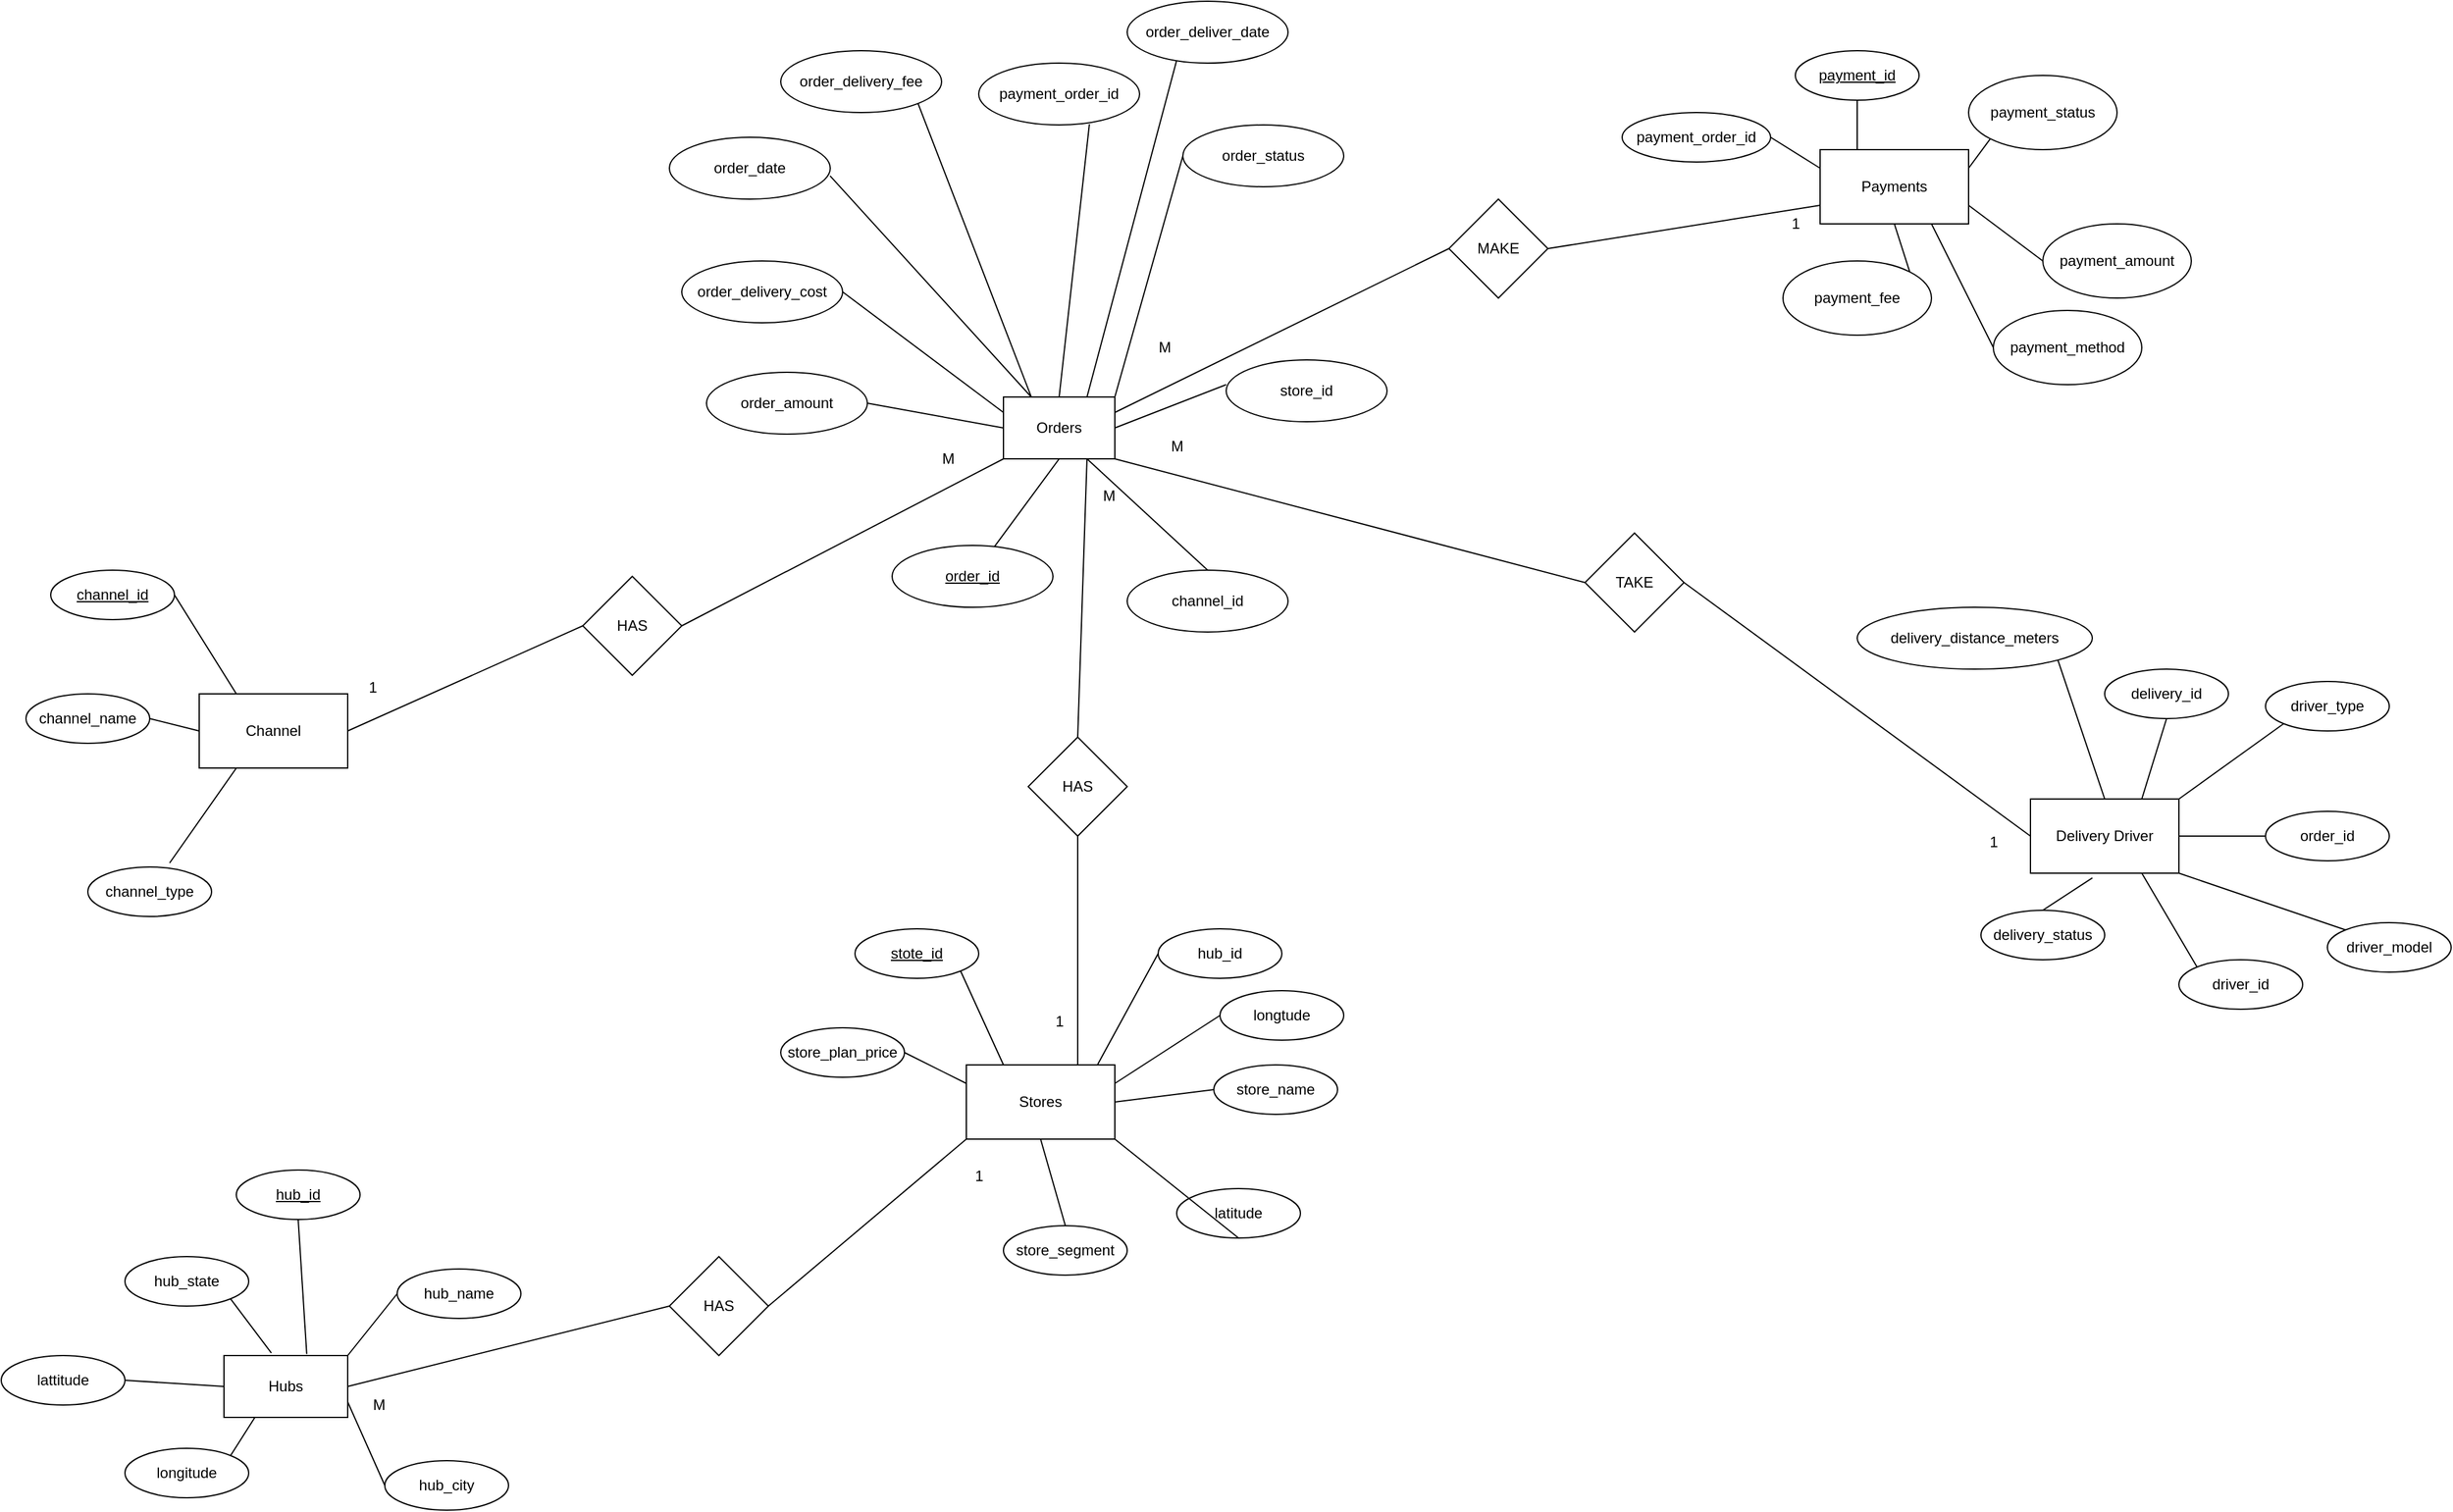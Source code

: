 <mxfile version="18.1.2" type="device"><diagram id="cWO2xO3hXuyrzmrypDFH" name="Page-1"><mxGraphModel dx="3950" dy="2698" grid="1" gridSize="10" guides="1" tooltips="1" connect="1" arrows="1" fold="1" page="1" pageScale="1" pageWidth="850" pageHeight="1100" math="0" shadow="0"><root><mxCell id="0"/><mxCell id="1" parent="0"/><mxCell id="GOFoIBObTzJ2hZfE4FUw-2" value="Orders" style="rounded=0;whiteSpace=wrap;html=1;" vertex="1" parent="1"><mxGeometry x="130" y="110" width="90" height="50" as="geometry"/></mxCell><mxCell id="GOFoIBObTzJ2hZfE4FUw-3" value="Delivery Driver" style="rounded=0;whiteSpace=wrap;html=1;" vertex="1" parent="1"><mxGeometry x="960" y="435" width="120" height="60" as="geometry"/></mxCell><mxCell id="GOFoIBObTzJ2hZfE4FUw-4" value="Channel" style="rounded=0;whiteSpace=wrap;html=1;" vertex="1" parent="1"><mxGeometry x="-520" y="350" width="120" height="60" as="geometry"/></mxCell><mxCell id="GOFoIBObTzJ2hZfE4FUw-5" value="Payments" style="rounded=0;whiteSpace=wrap;html=1;" vertex="1" parent="1"><mxGeometry x="790" y="-90" width="120" height="60" as="geometry"/></mxCell><mxCell id="GOFoIBObTzJ2hZfE4FUw-6" value="Hubs" style="rounded=0;whiteSpace=wrap;html=1;" vertex="1" parent="1"><mxGeometry x="-500" y="885" width="100" height="50" as="geometry"/></mxCell><mxCell id="GOFoIBObTzJ2hZfE4FUw-7" value="Stores" style="rounded=0;whiteSpace=wrap;html=1;" vertex="1" parent="1"><mxGeometry x="100" y="650" width="120" height="60" as="geometry"/></mxCell><mxCell id="GOFoIBObTzJ2hZfE4FUw-8" value="payment_order_id" style="ellipse;whiteSpace=wrap;html=1;align=center;" vertex="1" parent="1"><mxGeometry x="110" y="-160" width="130" height="50" as="geometry"/></mxCell><mxCell id="GOFoIBObTzJ2hZfE4FUw-9" value="" style="endArrow=none;html=1;rounded=0;exitX=0.688;exitY=0.988;exitDx=0;exitDy=0;exitPerimeter=0;entryX=0.5;entryY=0;entryDx=0;entryDy=0;" edge="1" parent="1" source="GOFoIBObTzJ2hZfE4FUw-8" target="GOFoIBObTzJ2hZfE4FUw-2"><mxGeometry width="50" height="50" relative="1" as="geometry"><mxPoint x="340" y="90" as="sourcePoint"/><mxPoint x="390" y="40" as="targetPoint"/></mxGeometry></mxCell><mxCell id="GOFoIBObTzJ2hZfE4FUw-10" value="store_id" style="ellipse;whiteSpace=wrap;html=1;align=center;" vertex="1" parent="1"><mxGeometry x="310" y="80" width="130" height="50" as="geometry"/></mxCell><mxCell id="GOFoIBObTzJ2hZfE4FUw-11" value="channel_id" style="ellipse;whiteSpace=wrap;html=1;align=center;" vertex="1" parent="1"><mxGeometry x="230" y="250" width="130" height="50" as="geometry"/></mxCell><mxCell id="GOFoIBObTzJ2hZfE4FUw-12" value="&lt;u&gt;order_id&lt;/u&gt;" style="ellipse;whiteSpace=wrap;html=1;align=center;" vertex="1" parent="1"><mxGeometry x="40" y="230" width="130" height="50" as="geometry"/></mxCell><mxCell id="GOFoIBObTzJ2hZfE4FUw-13" value="order_status" style="ellipse;whiteSpace=wrap;html=1;align=center;" vertex="1" parent="1"><mxGeometry x="275" y="-110" width="130" height="50" as="geometry"/></mxCell><mxCell id="GOFoIBObTzJ2hZfE4FUw-14" value="order_amount" style="ellipse;whiteSpace=wrap;html=1;align=center;" vertex="1" parent="1"><mxGeometry x="-110" y="90" width="130" height="50" as="geometry"/></mxCell><mxCell id="GOFoIBObTzJ2hZfE4FUw-15" value="order_delivery_fee" style="ellipse;whiteSpace=wrap;html=1;align=center;" vertex="1" parent="1"><mxGeometry x="-50" y="-170" width="130" height="50" as="geometry"/></mxCell><mxCell id="GOFoIBObTzJ2hZfE4FUw-16" value="order_delivery_cost" style="ellipse;whiteSpace=wrap;html=1;align=center;" vertex="1" parent="1"><mxGeometry x="-130" width="130" height="50" as="geometry"/></mxCell><mxCell id="GOFoIBObTzJ2hZfE4FUw-17" value="order_deliver_date" style="ellipse;whiteSpace=wrap;html=1;align=center;" vertex="1" parent="1"><mxGeometry x="230" y="-210" width="130" height="50" as="geometry"/></mxCell><mxCell id="GOFoIBObTzJ2hZfE4FUw-18" value="order_date" style="ellipse;whiteSpace=wrap;html=1;align=center;" vertex="1" parent="1"><mxGeometry x="-140" y="-100" width="130" height="50" as="geometry"/></mxCell><mxCell id="GOFoIBObTzJ2hZfE4FUw-19" value="&lt;u&gt;hub_id&lt;/u&gt;" style="ellipse;whiteSpace=wrap;html=1;align=center;" vertex="1" parent="1"><mxGeometry x="-490" y="735" width="100" height="40" as="geometry"/></mxCell><mxCell id="GOFoIBObTzJ2hZfE4FUw-20" value="hub_name" style="ellipse;whiteSpace=wrap;html=1;align=center;" vertex="1" parent="1"><mxGeometry x="-360" y="815" width="100" height="40" as="geometry"/></mxCell><mxCell id="GOFoIBObTzJ2hZfE4FUw-21" value="delivery_id" style="ellipse;whiteSpace=wrap;html=1;align=center;" vertex="1" parent="1"><mxGeometry x="1020" y="330" width="100" height="40" as="geometry"/></mxCell><mxCell id="GOFoIBObTzJ2hZfE4FUw-22" value="hub_state" style="ellipse;whiteSpace=wrap;html=1;align=center;" vertex="1" parent="1"><mxGeometry x="-580" y="805" width="100" height="40" as="geometry"/></mxCell><mxCell id="GOFoIBObTzJ2hZfE4FUw-24" value="lattitude" style="ellipse;whiteSpace=wrap;html=1;align=center;" vertex="1" parent="1"><mxGeometry x="-680" y="885" width="100" height="40" as="geometry"/></mxCell><mxCell id="GOFoIBObTzJ2hZfE4FUw-25" value="longitude" style="ellipse;whiteSpace=wrap;html=1;align=center;" vertex="1" parent="1"><mxGeometry x="-580" y="960" width="100" height="40" as="geometry"/></mxCell><mxCell id="GOFoIBObTzJ2hZfE4FUw-26" value="hub_city" style="ellipse;whiteSpace=wrap;html=1;align=center;" vertex="1" parent="1"><mxGeometry x="-370" y="970" width="100" height="40" as="geometry"/></mxCell><mxCell id="GOFoIBObTzJ2hZfE4FUw-27" value="order_id" style="ellipse;whiteSpace=wrap;html=1;align=center;" vertex="1" parent="1"><mxGeometry x="1150" y="445" width="100" height="40" as="geometry"/></mxCell><mxCell id="GOFoIBObTzJ2hZfE4FUw-28" value="driver_id" style="ellipse;whiteSpace=wrap;html=1;align=center;" vertex="1" parent="1"><mxGeometry x="1080" y="565" width="100" height="40" as="geometry"/></mxCell><mxCell id="GOFoIBObTzJ2hZfE4FUw-29" value="delivery_distance_meters" style="ellipse;whiteSpace=wrap;html=1;align=center;" vertex="1" parent="1"><mxGeometry x="820" y="280" width="190" height="50" as="geometry"/></mxCell><mxCell id="GOFoIBObTzJ2hZfE4FUw-30" value="delivery_status" style="ellipse;whiteSpace=wrap;html=1;align=center;" vertex="1" parent="1"><mxGeometry x="920" y="525" width="100" height="40" as="geometry"/></mxCell><mxCell id="GOFoIBObTzJ2hZfE4FUw-31" value="driver_model" style="ellipse;whiteSpace=wrap;html=1;align=center;" vertex="1" parent="1"><mxGeometry x="1200" y="535" width="100" height="40" as="geometry"/></mxCell><mxCell id="GOFoIBObTzJ2hZfE4FUw-32" value="driver_type" style="ellipse;whiteSpace=wrap;html=1;align=center;" vertex="1" parent="1"><mxGeometry x="1150" y="340" width="100" height="40" as="geometry"/></mxCell><mxCell id="GOFoIBObTzJ2hZfE4FUw-33" value="&lt;u&gt;payment_id&lt;/u&gt;" style="ellipse;whiteSpace=wrap;html=1;align=center;" vertex="1" parent="1"><mxGeometry x="770" y="-170" width="100" height="40" as="geometry"/></mxCell><mxCell id="GOFoIBObTzJ2hZfE4FUw-34" value="payment_order_id" style="ellipse;whiteSpace=wrap;html=1;align=center;" vertex="1" parent="1"><mxGeometry x="630" y="-120" width="120" height="40" as="geometry"/></mxCell><mxCell id="GOFoIBObTzJ2hZfE4FUw-35" value="payment_amount" style="ellipse;whiteSpace=wrap;html=1;align=center;" vertex="1" parent="1"><mxGeometry x="970" y="-30" width="120" height="60" as="geometry"/></mxCell><mxCell id="GOFoIBObTzJ2hZfE4FUw-36" value="payment_fee" style="ellipse;whiteSpace=wrap;html=1;align=center;" vertex="1" parent="1"><mxGeometry x="760" width="120" height="60" as="geometry"/></mxCell><mxCell id="GOFoIBObTzJ2hZfE4FUw-37" value="payment_method" style="ellipse;whiteSpace=wrap;html=1;align=center;" vertex="1" parent="1"><mxGeometry x="930" y="40" width="120" height="60" as="geometry"/></mxCell><mxCell id="GOFoIBObTzJ2hZfE4FUw-38" value="payment_status" style="ellipse;whiteSpace=wrap;html=1;align=center;" vertex="1" parent="1"><mxGeometry x="910" y="-150" width="120" height="60" as="geometry"/></mxCell><mxCell id="GOFoIBObTzJ2hZfE4FUw-39" value="&lt;u&gt;stote_id&lt;/u&gt;" style="ellipse;whiteSpace=wrap;html=1;align=center;" vertex="1" parent="1"><mxGeometry x="10" y="540" width="100" height="40" as="geometry"/></mxCell><mxCell id="GOFoIBObTzJ2hZfE4FUw-40" value="hub_id" style="ellipse;whiteSpace=wrap;html=1;align=center;" vertex="1" parent="1"><mxGeometry x="255" y="540" width="100" height="40" as="geometry"/></mxCell><mxCell id="GOFoIBObTzJ2hZfE4FUw-41" value="store_name" style="ellipse;whiteSpace=wrap;html=1;align=center;" vertex="1" parent="1"><mxGeometry x="300" y="650" width="100" height="40" as="geometry"/></mxCell><mxCell id="GOFoIBObTzJ2hZfE4FUw-42" value="store_segment" style="ellipse;whiteSpace=wrap;html=1;align=center;" vertex="1" parent="1"><mxGeometry x="130" y="780" width="100" height="40" as="geometry"/></mxCell><mxCell id="GOFoIBObTzJ2hZfE4FUw-43" value="store_plan_price" style="ellipse;whiteSpace=wrap;html=1;align=center;" vertex="1" parent="1"><mxGeometry x="-50" y="620" width="100" height="40" as="geometry"/></mxCell><mxCell id="GOFoIBObTzJ2hZfE4FUw-44" value="latitude" style="ellipse;whiteSpace=wrap;html=1;align=center;" vertex="1" parent="1"><mxGeometry x="270" y="750" width="100" height="40" as="geometry"/></mxCell><mxCell id="GOFoIBObTzJ2hZfE4FUw-45" value="longtude" style="ellipse;whiteSpace=wrap;html=1;align=center;" vertex="1" parent="1"><mxGeometry x="305" y="590" width="100" height="40" as="geometry"/></mxCell><mxCell id="GOFoIBObTzJ2hZfE4FUw-46" value="&lt;u&gt;channel_id&lt;/u&gt;" style="ellipse;whiteSpace=wrap;html=1;align=center;" vertex="1" parent="1"><mxGeometry x="-640" y="250" width="100" height="40" as="geometry"/></mxCell><mxCell id="GOFoIBObTzJ2hZfE4FUw-47" value="channel_name" style="ellipse;whiteSpace=wrap;html=1;align=center;" vertex="1" parent="1"><mxGeometry x="-660" y="350" width="100" height="40" as="geometry"/></mxCell><mxCell id="GOFoIBObTzJ2hZfE4FUw-48" value="channel_type" style="ellipse;whiteSpace=wrap;html=1;align=center;" vertex="1" parent="1"><mxGeometry x="-610" y="490" width="100" height="40" as="geometry"/></mxCell><mxCell id="GOFoIBObTzJ2hZfE4FUw-49" value="" style="endArrow=none;html=1;rounded=0;exitX=0.5;exitY=0;exitDx=0;exitDy=0;entryX=0.417;entryY=1.063;entryDx=0;entryDy=0;entryPerimeter=0;" edge="1" parent="1" source="GOFoIBObTzJ2hZfE4FUw-30" target="GOFoIBObTzJ2hZfE4FUw-3"><mxGeometry width="50" height="50" relative="1" as="geometry"><mxPoint x="630" y="-175" as="sourcePoint"/><mxPoint x="680" y="-225" as="targetPoint"/></mxGeometry></mxCell><mxCell id="GOFoIBObTzJ2hZfE4FUw-50" value="" style="endArrow=none;html=1;rounded=0;exitX=0;exitY=0;exitDx=0;exitDy=0;entryX=0.75;entryY=1;entryDx=0;entryDy=0;" edge="1" parent="1" source="GOFoIBObTzJ2hZfE4FUw-28" target="GOFoIBObTzJ2hZfE4FUw-3"><mxGeometry width="50" height="50" relative="1" as="geometry"><mxPoint x="640" y="-165" as="sourcePoint"/><mxPoint x="690" y="-215" as="targetPoint"/></mxGeometry></mxCell><mxCell id="GOFoIBObTzJ2hZfE4FUw-51" value="" style="endArrow=none;html=1;rounded=0;exitX=0;exitY=1;exitDx=0;exitDy=0;entryX=1;entryY=0;entryDx=0;entryDy=0;" edge="1" parent="1" source="GOFoIBObTzJ2hZfE4FUw-32" target="GOFoIBObTzJ2hZfE4FUw-3"><mxGeometry width="50" height="50" relative="1" as="geometry"><mxPoint x="80" y="-225" as="sourcePoint"/><mxPoint x="130" y="-275" as="targetPoint"/></mxGeometry></mxCell><mxCell id="GOFoIBObTzJ2hZfE4FUw-52" value="" style="endArrow=none;html=1;rounded=0;exitX=0;exitY=0;exitDx=0;exitDy=0;entryX=1;entryY=1;entryDx=0;entryDy=0;" edge="1" parent="1" source="GOFoIBObTzJ2hZfE4FUw-31" target="GOFoIBObTzJ2hZfE4FUw-3"><mxGeometry width="50" height="50" relative="1" as="geometry"><mxPoint x="90" y="-215" as="sourcePoint"/><mxPoint x="140" y="-265" as="targetPoint"/></mxGeometry></mxCell><mxCell id="GOFoIBObTzJ2hZfE4FUw-53" value="" style="endArrow=none;html=1;rounded=0;exitX=0;exitY=0.5;exitDx=0;exitDy=0;entryX=1;entryY=0.5;entryDx=0;entryDy=0;" edge="1" parent="1" source="GOFoIBObTzJ2hZfE4FUw-27" target="GOFoIBObTzJ2hZfE4FUw-3"><mxGeometry width="50" height="50" relative="1" as="geometry"><mxPoint x="770" y="-55" as="sourcePoint"/><mxPoint x="820" y="-105" as="targetPoint"/></mxGeometry></mxCell><mxCell id="GOFoIBObTzJ2hZfE4FUw-54" value="" style="endArrow=none;html=1;rounded=0;exitX=1;exitY=1;exitDx=0;exitDy=0;entryX=0.5;entryY=0;entryDx=0;entryDy=0;" edge="1" parent="1" source="GOFoIBObTzJ2hZfE4FUw-29" target="GOFoIBObTzJ2hZfE4FUw-3"><mxGeometry width="50" height="50" relative="1" as="geometry"><mxPoint x="1002.175" y="417.678" as="sourcePoint"/><mxPoint x="160" y="-245" as="targetPoint"/></mxGeometry></mxCell><mxCell id="GOFoIBObTzJ2hZfE4FUw-55" value="" style="endArrow=none;html=1;rounded=0;exitX=0.5;exitY=1;exitDx=0;exitDy=0;entryX=0.75;entryY=0;entryDx=0;entryDy=0;" edge="1" parent="1" source="GOFoIBObTzJ2hZfE4FUw-21" target="GOFoIBObTzJ2hZfE4FUw-3"><mxGeometry width="50" height="50" relative="1" as="geometry"><mxPoint x="120" y="-185" as="sourcePoint"/><mxPoint x="170" y="-235" as="targetPoint"/></mxGeometry></mxCell><mxCell id="GOFoIBObTzJ2hZfE4FUw-56" value="" style="endArrow=none;html=1;rounded=0;exitX=1;exitY=0;exitDx=0;exitDy=0;entryX=0.25;entryY=1;entryDx=0;entryDy=0;" edge="1" parent="1" source="GOFoIBObTzJ2hZfE4FUw-25" target="GOFoIBObTzJ2hZfE4FUw-6"><mxGeometry width="50" height="50" relative="1" as="geometry"><mxPoint x="-1100" y="535" as="sourcePoint"/><mxPoint x="-1050" y="485" as="targetPoint"/></mxGeometry></mxCell><mxCell id="GOFoIBObTzJ2hZfE4FUw-57" value="" style="endArrow=none;html=1;rounded=0;exitX=0;exitY=0.5;exitDx=0;exitDy=0;entryX=1;entryY=0.75;entryDx=0;entryDy=0;" edge="1" parent="1" source="GOFoIBObTzJ2hZfE4FUw-26" target="GOFoIBObTzJ2hZfE4FUw-6"><mxGeometry width="50" height="50" relative="1" as="geometry"><mxPoint x="-1090" y="545" as="sourcePoint"/><mxPoint x="-1040" y="495" as="targetPoint"/></mxGeometry></mxCell><mxCell id="GOFoIBObTzJ2hZfE4FUw-58" value="" style="endArrow=none;html=1;rounded=0;exitX=0;exitY=0.5;exitDx=0;exitDy=0;entryX=1;entryY=0;entryDx=0;entryDy=0;" edge="1" parent="1" source="GOFoIBObTzJ2hZfE4FUw-20" target="GOFoIBObTzJ2hZfE4FUw-6"><mxGeometry width="50" height="50" relative="1" as="geometry"><mxPoint x="-1080" y="555" as="sourcePoint"/><mxPoint x="-1030" y="505" as="targetPoint"/></mxGeometry></mxCell><mxCell id="GOFoIBObTzJ2hZfE4FUw-59" value="" style="endArrow=none;html=1;rounded=0;entryX=0;entryY=0.5;entryDx=0;entryDy=0;exitX=1;exitY=0.5;exitDx=0;exitDy=0;" edge="1" parent="1" source="GOFoIBObTzJ2hZfE4FUw-24" target="GOFoIBObTzJ2hZfE4FUw-6"><mxGeometry width="50" height="50" relative="1" as="geometry"><mxPoint x="-780" y="725" as="sourcePoint"/><mxPoint x="-730" y="675" as="targetPoint"/></mxGeometry></mxCell><mxCell id="GOFoIBObTzJ2hZfE4FUw-60" value="" style="endArrow=none;html=1;rounded=0;entryX=0.5;entryY=1;entryDx=0;entryDy=0;exitX=0.669;exitY=-0.025;exitDx=0;exitDy=0;exitPerimeter=0;" edge="1" parent="1" source="GOFoIBObTzJ2hZfE4FUw-6" target="GOFoIBObTzJ2hZfE4FUw-19"><mxGeometry width="50" height="50" relative="1" as="geometry"><mxPoint x="-655" y="665" as="sourcePoint"/><mxPoint x="-605" y="615" as="targetPoint"/></mxGeometry></mxCell><mxCell id="GOFoIBObTzJ2hZfE4FUw-61" value="" style="endArrow=none;html=1;rounded=0;exitX=1;exitY=1;exitDx=0;exitDy=0;entryX=0.383;entryY=-0.042;entryDx=0;entryDy=0;entryPerimeter=0;" edge="1" parent="1" source="GOFoIBObTzJ2hZfE4FUw-22" target="GOFoIBObTzJ2hZfE4FUw-6"><mxGeometry width="50" height="50" relative="1" as="geometry"><mxPoint x="-1050" y="585" as="sourcePoint"/><mxPoint x="-1000" y="535" as="targetPoint"/></mxGeometry></mxCell><mxCell id="GOFoIBObTzJ2hZfE4FUw-62" value="" style="endArrow=none;html=1;rounded=0;exitX=0.306;exitY=0.97;exitDx=0;exitDy=0;exitPerimeter=0;entryX=0.75;entryY=0;entryDx=0;entryDy=0;" edge="1" parent="1" source="GOFoIBObTzJ2hZfE4FUw-17" target="GOFoIBObTzJ2hZfE4FUw-2"><mxGeometry width="50" height="50" relative="1" as="geometry"><mxPoint x="250" y="-250" as="sourcePoint"/><mxPoint x="300" y="-300" as="targetPoint"/></mxGeometry></mxCell><mxCell id="GOFoIBObTzJ2hZfE4FUw-63" value="" style="endArrow=none;html=1;rounded=0;exitX=0;exitY=0.5;exitDx=0;exitDy=0;entryX=1;entryY=0;entryDx=0;entryDy=0;" edge="1" parent="1" source="GOFoIBObTzJ2hZfE4FUw-13" target="GOFoIBObTzJ2hZfE4FUw-2"><mxGeometry width="50" height="50" relative="1" as="geometry"><mxPoint x="260" y="-240" as="sourcePoint"/><mxPoint x="310" y="-290" as="targetPoint"/></mxGeometry></mxCell><mxCell id="GOFoIBObTzJ2hZfE4FUw-64" value="" style="endArrow=none;html=1;rounded=0;exitX=0;exitY=0.4;exitDx=0;exitDy=0;exitPerimeter=0;entryX=1;entryY=0.5;entryDx=0;entryDy=0;" edge="1" parent="1" source="GOFoIBObTzJ2hZfE4FUw-10" target="GOFoIBObTzJ2hZfE4FUw-2"><mxGeometry width="50" height="50" relative="1" as="geometry"><mxPoint x="270" y="-230" as="sourcePoint"/><mxPoint x="320" y="-280" as="targetPoint"/></mxGeometry></mxCell><mxCell id="GOFoIBObTzJ2hZfE4FUw-65" value="" style="endArrow=none;html=1;rounded=0;exitX=0.5;exitY=0;exitDx=0;exitDy=0;entryX=0.75;entryY=1;entryDx=0;entryDy=0;" edge="1" parent="1" source="GOFoIBObTzJ2hZfE4FUw-11" target="GOFoIBObTzJ2hZfE4FUw-2"><mxGeometry width="50" height="50" relative="1" as="geometry"><mxPoint x="280" y="-220" as="sourcePoint"/><mxPoint x="330" y="-270" as="targetPoint"/></mxGeometry></mxCell><mxCell id="GOFoIBObTzJ2hZfE4FUw-66" value="" style="endArrow=none;html=1;rounded=0;entryX=0.5;entryY=1;entryDx=0;entryDy=0;" edge="1" parent="1" source="GOFoIBObTzJ2hZfE4FUw-12" target="GOFoIBObTzJ2hZfE4FUw-2"><mxGeometry width="50" height="50" relative="1" as="geometry"><mxPoint x="290" y="-210" as="sourcePoint"/><mxPoint x="340" y="-260" as="targetPoint"/></mxGeometry></mxCell><mxCell id="GOFoIBObTzJ2hZfE4FUw-67" value="" style="endArrow=none;html=1;rounded=0;exitX=1;exitY=1;exitDx=0;exitDy=0;entryX=0.25;entryY=0;entryDx=0;entryDy=0;" edge="1" parent="1" source="GOFoIBObTzJ2hZfE4FUw-15" target="GOFoIBObTzJ2hZfE4FUw-2"><mxGeometry width="50" height="50" relative="1" as="geometry"><mxPoint x="300" y="-200" as="sourcePoint"/><mxPoint x="350" y="-250" as="targetPoint"/></mxGeometry></mxCell><mxCell id="GOFoIBObTzJ2hZfE4FUw-68" value="" style="endArrow=none;html=1;rounded=0;exitX=1;exitY=0.5;exitDx=0;exitDy=0;entryX=0;entryY=0.5;entryDx=0;entryDy=0;" edge="1" parent="1" source="GOFoIBObTzJ2hZfE4FUw-14" target="GOFoIBObTzJ2hZfE4FUw-2"><mxGeometry width="50" height="50" relative="1" as="geometry"><mxPoint x="310" y="-190" as="sourcePoint"/><mxPoint x="360" y="-240" as="targetPoint"/></mxGeometry></mxCell><mxCell id="GOFoIBObTzJ2hZfE4FUw-69" value="" style="endArrow=none;html=1;rounded=0;exitX=1;exitY=0.5;exitDx=0;exitDy=0;entryX=0;entryY=0.25;entryDx=0;entryDy=0;" edge="1" parent="1" source="GOFoIBObTzJ2hZfE4FUw-16" target="GOFoIBObTzJ2hZfE4FUw-2"><mxGeometry width="50" height="50" relative="1" as="geometry"><mxPoint x="320" y="-180" as="sourcePoint"/><mxPoint x="370" y="-230" as="targetPoint"/></mxGeometry></mxCell><mxCell id="GOFoIBObTzJ2hZfE4FUw-70" value="" style="endArrow=none;html=1;rounded=0;exitX=0.999;exitY=0.624;exitDx=0;exitDy=0;exitPerimeter=0;entryX=0.25;entryY=0;entryDx=0;entryDy=0;" edge="1" parent="1" source="GOFoIBObTzJ2hZfE4FUw-18" target="GOFoIBObTzJ2hZfE4FUw-2"><mxGeometry width="50" height="50" relative="1" as="geometry"><mxPoint x="330" y="-170" as="sourcePoint"/><mxPoint x="380" y="-220" as="targetPoint"/></mxGeometry></mxCell><mxCell id="GOFoIBObTzJ2hZfE4FUw-71" value="" style="endArrow=none;html=1;rounded=0;exitX=0;exitY=0.5;exitDx=0;exitDy=0;entryX=0.885;entryY=-0.008;entryDx=0;entryDy=0;entryPerimeter=0;" edge="1" parent="1" source="GOFoIBObTzJ2hZfE4FUw-40" target="GOFoIBObTzJ2hZfE4FUw-7"><mxGeometry width="50" height="50" relative="1" as="geometry"><mxPoint x="-450" y="80" as="sourcePoint"/><mxPoint x="-400" y="30" as="targetPoint"/></mxGeometry></mxCell><mxCell id="GOFoIBObTzJ2hZfE4FUw-72" value="" style="endArrow=none;html=1;rounded=0;exitX=1;exitY=0.5;exitDx=0;exitDy=0;entryX=0;entryY=0.25;entryDx=0;entryDy=0;" edge="1" parent="1" source="GOFoIBObTzJ2hZfE4FUw-43" target="GOFoIBObTzJ2hZfE4FUw-7"><mxGeometry width="50" height="50" relative="1" as="geometry"><mxPoint x="-440" y="90" as="sourcePoint"/><mxPoint x="-390" y="40" as="targetPoint"/></mxGeometry></mxCell><mxCell id="GOFoIBObTzJ2hZfE4FUw-73" value="" style="endArrow=none;html=1;rounded=0;exitX=1;exitY=1;exitDx=0;exitDy=0;entryX=0.25;entryY=0;entryDx=0;entryDy=0;" edge="1" parent="1" source="GOFoIBObTzJ2hZfE4FUw-39" target="GOFoIBObTzJ2hZfE4FUw-7"><mxGeometry width="50" height="50" relative="1" as="geometry"><mxPoint x="-430" y="100" as="sourcePoint"/><mxPoint x="-380" y="50" as="targetPoint"/></mxGeometry></mxCell><mxCell id="GOFoIBObTzJ2hZfE4FUw-74" value="" style="endArrow=none;html=1;rounded=0;exitX=0.5;exitY=1;exitDx=0;exitDy=0;entryX=1;entryY=1;entryDx=0;entryDy=0;" edge="1" parent="1" source="GOFoIBObTzJ2hZfE4FUw-44" target="GOFoIBObTzJ2hZfE4FUw-7"><mxGeometry width="50" height="50" relative="1" as="geometry"><mxPoint x="-420" y="110" as="sourcePoint"/><mxPoint x="-370" y="60" as="targetPoint"/></mxGeometry></mxCell><mxCell id="GOFoIBObTzJ2hZfE4FUw-75" value="" style="endArrow=none;html=1;rounded=0;exitX=0.661;exitY=-0.081;exitDx=0;exitDy=0;exitPerimeter=0;entryX=0.25;entryY=1;entryDx=0;entryDy=0;" edge="1" parent="1" source="GOFoIBObTzJ2hZfE4FUw-48" target="GOFoIBObTzJ2hZfE4FUw-4"><mxGeometry width="50" height="50" relative="1" as="geometry"><mxPoint x="-610" y="100" as="sourcePoint"/><mxPoint x="-560" y="50" as="targetPoint"/></mxGeometry></mxCell><mxCell id="GOFoIBObTzJ2hZfE4FUw-76" value="" style="endArrow=none;html=1;rounded=0;exitX=1;exitY=0.5;exitDx=0;exitDy=0;entryX=0;entryY=0.5;entryDx=0;entryDy=0;" edge="1" parent="1" source="GOFoIBObTzJ2hZfE4FUw-47" target="GOFoIBObTzJ2hZfE4FUw-4"><mxGeometry width="50" height="50" relative="1" as="geometry"><mxPoint x="-600" y="110" as="sourcePoint"/><mxPoint x="-550" y="60" as="targetPoint"/></mxGeometry></mxCell><mxCell id="GOFoIBObTzJ2hZfE4FUw-77" value="" style="endArrow=none;html=1;rounded=0;exitX=1;exitY=0.5;exitDx=0;exitDy=0;entryX=0.25;entryY=0;entryDx=0;entryDy=0;" edge="1" parent="1" source="GOFoIBObTzJ2hZfE4FUw-46" target="GOFoIBObTzJ2hZfE4FUw-4"><mxGeometry width="50" height="50" relative="1" as="geometry"><mxPoint x="-590" y="120" as="sourcePoint"/><mxPoint x="-540" y="70" as="targetPoint"/></mxGeometry></mxCell><mxCell id="GOFoIBObTzJ2hZfE4FUw-78" value="" style="endArrow=none;html=1;rounded=0;exitX=0;exitY=0.5;exitDx=0;exitDy=0;entryX=1;entryY=0.5;entryDx=0;entryDy=0;" edge="1" parent="1" source="GOFoIBObTzJ2hZfE4FUw-41" target="GOFoIBObTzJ2hZfE4FUw-7"><mxGeometry width="50" height="50" relative="1" as="geometry"><mxPoint x="840" y="900" as="sourcePoint"/><mxPoint x="890" y="850" as="targetPoint"/></mxGeometry></mxCell><mxCell id="GOFoIBObTzJ2hZfE4FUw-79" value="" style="endArrow=none;html=1;rounded=0;exitX=0.5;exitY=0;exitDx=0;exitDy=0;entryX=0.5;entryY=1;entryDx=0;entryDy=0;" edge="1" parent="1" source="GOFoIBObTzJ2hZfE4FUw-42" target="GOFoIBObTzJ2hZfE4FUw-7"><mxGeometry width="50" height="50" relative="1" as="geometry"><mxPoint x="850" y="910.0" as="sourcePoint"/><mxPoint x="900" y="860.0" as="targetPoint"/></mxGeometry></mxCell><mxCell id="GOFoIBObTzJ2hZfE4FUw-80" value="" style="endArrow=none;html=1;rounded=0;exitX=0.5;exitY=1;exitDx=0;exitDy=0;entryX=0.25;entryY=0;entryDx=0;entryDy=0;" edge="1" parent="1" source="GOFoIBObTzJ2hZfE4FUw-33" target="GOFoIBObTzJ2hZfE4FUw-5"><mxGeometry width="50" height="50" relative="1" as="geometry"><mxPoint x="1020" y="390.0" as="sourcePoint"/><mxPoint x="1070" y="340.0" as="targetPoint"/></mxGeometry></mxCell><mxCell id="GOFoIBObTzJ2hZfE4FUw-81" value="" style="endArrow=none;html=1;rounded=0;exitX=0;exitY=0.5;exitDx=0;exitDy=0;entryX=1;entryY=0.25;entryDx=0;entryDy=0;" edge="1" parent="1" source="GOFoIBObTzJ2hZfE4FUw-45" target="GOFoIBObTzJ2hZfE4FUw-7"><mxGeometry width="50" height="50" relative="1" as="geometry"><mxPoint x="870" y="930.0" as="sourcePoint"/><mxPoint x="920" y="880.0" as="targetPoint"/></mxGeometry></mxCell><mxCell id="GOFoIBObTzJ2hZfE4FUw-82" value="" style="endArrow=none;html=1;rounded=0;entryX=0;entryY=1;entryDx=0;entryDy=0;exitX=1;exitY=0.25;exitDx=0;exitDy=0;" edge="1" parent="1" source="GOFoIBObTzJ2hZfE4FUw-5" target="GOFoIBObTzJ2hZfE4FUw-38"><mxGeometry width="50" height="50" relative="1" as="geometry"><mxPoint x="1040" y="410.0" as="sourcePoint"/><mxPoint x="1090" y="360.0" as="targetPoint"/></mxGeometry></mxCell><mxCell id="GOFoIBObTzJ2hZfE4FUw-83" value="" style="endArrow=none;html=1;rounded=0;entryX=0;entryY=0.5;entryDx=0;entryDy=0;exitX=1;exitY=0.75;exitDx=0;exitDy=0;" edge="1" parent="1" source="GOFoIBObTzJ2hZfE4FUw-5" target="GOFoIBObTzJ2hZfE4FUw-35"><mxGeometry width="50" height="50" relative="1" as="geometry"><mxPoint x="1050" y="420.0" as="sourcePoint"/><mxPoint x="1100" y="370.0" as="targetPoint"/></mxGeometry></mxCell><mxCell id="GOFoIBObTzJ2hZfE4FUw-84" value="" style="endArrow=none;html=1;rounded=0;entryX=0;entryY=0.5;entryDx=0;entryDy=0;exitX=0.75;exitY=1;exitDx=0;exitDy=0;" edge="1" parent="1" source="GOFoIBObTzJ2hZfE4FUw-5" target="GOFoIBObTzJ2hZfE4FUw-37"><mxGeometry width="50" height="50" relative="1" as="geometry"><mxPoint x="1060" y="430.0" as="sourcePoint"/><mxPoint x="1110" y="380.0" as="targetPoint"/></mxGeometry></mxCell><mxCell id="GOFoIBObTzJ2hZfE4FUw-85" value="" style="endArrow=none;html=1;rounded=0;entryX=1;entryY=0;entryDx=0;entryDy=0;exitX=0.5;exitY=1;exitDx=0;exitDy=0;" edge="1" parent="1" source="GOFoIBObTzJ2hZfE4FUw-5" target="GOFoIBObTzJ2hZfE4FUw-36"><mxGeometry width="50" height="50" relative="1" as="geometry"><mxPoint x="1070" y="440.0" as="sourcePoint"/><mxPoint x="1120" y="390.0" as="targetPoint"/></mxGeometry></mxCell><mxCell id="GOFoIBObTzJ2hZfE4FUw-86" value="" style="endArrow=none;html=1;rounded=0;entryX=1;entryY=0.5;entryDx=0;entryDy=0;exitX=0;exitY=0.25;exitDx=0;exitDy=0;" edge="1" parent="1" source="GOFoIBObTzJ2hZfE4FUw-5" target="GOFoIBObTzJ2hZfE4FUw-34"><mxGeometry width="50" height="50" relative="1" as="geometry"><mxPoint x="1080" y="450.0" as="sourcePoint"/><mxPoint x="1130" y="400.0" as="targetPoint"/></mxGeometry></mxCell><mxCell id="GOFoIBObTzJ2hZfE4FUw-87" value="HAS" style="rhombus;whiteSpace=wrap;html=1;" vertex="1" parent="1"><mxGeometry x="-210" y="255" width="80" height="80" as="geometry"/></mxCell><mxCell id="GOFoIBObTzJ2hZfE4FUw-88" value="" style="endArrow=none;html=1;rounded=0;entryX=0;entryY=1;entryDx=0;entryDy=0;exitX=1;exitY=0.5;exitDx=0;exitDy=0;" edge="1" parent="1" source="GOFoIBObTzJ2hZfE4FUw-87" target="GOFoIBObTzJ2hZfE4FUw-2"><mxGeometry width="50" height="50" relative="1" as="geometry"><mxPoint x="-770" y="200" as="sourcePoint"/><mxPoint x="-720" y="150" as="targetPoint"/></mxGeometry></mxCell><mxCell id="GOFoIBObTzJ2hZfE4FUw-89" value="" style="endArrow=none;html=1;rounded=0;entryX=0;entryY=0.5;entryDx=0;entryDy=0;exitX=1;exitY=0.5;exitDx=0;exitDy=0;" edge="1" parent="1" source="GOFoIBObTzJ2hZfE4FUw-4" target="GOFoIBObTzJ2hZfE4FUw-87"><mxGeometry width="50" height="50" relative="1" as="geometry"><mxPoint x="-740" y="180" as="sourcePoint"/><mxPoint x="-690" y="130" as="targetPoint"/></mxGeometry></mxCell><mxCell id="GOFoIBObTzJ2hZfE4FUw-90" value="M" style="text;html=1;align=center;verticalAlign=middle;resizable=0;points=[];autosize=1;strokeColor=none;fillColor=none;" vertex="1" parent="1"><mxGeometry x="70" y="150" width="30" height="20" as="geometry"/></mxCell><mxCell id="GOFoIBObTzJ2hZfE4FUw-91" value="1" style="text;html=1;align=center;verticalAlign=middle;resizable=0;points=[];autosize=1;strokeColor=none;fillColor=none;" vertex="1" parent="1"><mxGeometry x="-390" y="335" width="20" height="20" as="geometry"/></mxCell><mxCell id="GOFoIBObTzJ2hZfE4FUw-92" value="HAS" style="rhombus;whiteSpace=wrap;html=1;" vertex="1" parent="1"><mxGeometry x="150" y="385" width="80" height="80" as="geometry"/></mxCell><mxCell id="GOFoIBObTzJ2hZfE4FUw-97" value="" style="endArrow=none;html=1;rounded=0;entryX=0.5;entryY=1;entryDx=0;entryDy=0;exitX=0.75;exitY=0;exitDx=0;exitDy=0;" edge="1" parent="1" source="GOFoIBObTzJ2hZfE4FUw-7" target="GOFoIBObTzJ2hZfE4FUw-92"><mxGeometry width="50" height="50" relative="1" as="geometry"><mxPoint x="-800" y="-40" as="sourcePoint"/><mxPoint x="-750" y="-90" as="targetPoint"/></mxGeometry></mxCell><mxCell id="GOFoIBObTzJ2hZfE4FUw-98" value="" style="endArrow=none;html=1;rounded=0;exitX=0.75;exitY=1;exitDx=0;exitDy=0;entryX=0.5;entryY=0;entryDx=0;entryDy=0;" edge="1" parent="1" source="GOFoIBObTzJ2hZfE4FUw-2" target="GOFoIBObTzJ2hZfE4FUw-92"><mxGeometry width="50" height="50" relative="1" as="geometry"><mxPoint x="-790" y="-30" as="sourcePoint"/><mxPoint x="-740" y="-80" as="targetPoint"/></mxGeometry></mxCell><mxCell id="GOFoIBObTzJ2hZfE4FUw-99" value="M" style="text;html=1;align=center;verticalAlign=middle;resizable=0;points=[];autosize=1;strokeColor=none;fillColor=none;" vertex="1" parent="1"><mxGeometry x="200" y="180" width="30" height="20" as="geometry"/></mxCell><mxCell id="GOFoIBObTzJ2hZfE4FUw-100" value="1" style="text;html=1;align=center;verticalAlign=middle;resizable=0;points=[];autosize=1;strokeColor=none;fillColor=none;" vertex="1" parent="1"><mxGeometry x="165" y="605" width="20" height="20" as="geometry"/></mxCell><mxCell id="GOFoIBObTzJ2hZfE4FUw-101" value="" style="endArrow=none;html=1;rounded=0;entryX=1;entryY=1;entryDx=0;entryDy=0;exitX=0;exitY=0.5;exitDx=0;exitDy=0;" edge="1" parent="1" source="GOFoIBObTzJ2hZfE4FUw-102" target="GOFoIBObTzJ2hZfE4FUw-2"><mxGeometry width="50" height="50" relative="1" as="geometry"><mxPoint x="550" y="310" as="sourcePoint"/><mxPoint x="600" y="260" as="targetPoint"/></mxGeometry></mxCell><mxCell id="GOFoIBObTzJ2hZfE4FUw-102" value="TAKE" style="rhombus;whiteSpace=wrap;html=1;" vertex="1" parent="1"><mxGeometry x="600" y="220" width="80" height="80" as="geometry"/></mxCell><mxCell id="GOFoIBObTzJ2hZfE4FUw-103" value="" style="endArrow=none;html=1;rounded=0;entryX=0;entryY=0.5;entryDx=0;entryDy=0;exitX=1;exitY=0.5;exitDx=0;exitDy=0;" edge="1" parent="1" source="GOFoIBObTzJ2hZfE4FUw-102" target="GOFoIBObTzJ2hZfE4FUw-3"><mxGeometry width="50" height="50" relative="1" as="geometry"><mxPoint x="560" y="160" as="sourcePoint"/><mxPoint x="610" y="110" as="targetPoint"/></mxGeometry></mxCell><mxCell id="GOFoIBObTzJ2hZfE4FUw-104" value="1" style="text;html=1;align=center;verticalAlign=middle;resizable=0;points=[];autosize=1;strokeColor=none;fillColor=none;" vertex="1" parent="1"><mxGeometry x="920" y="460" width="20" height="20" as="geometry"/></mxCell><mxCell id="GOFoIBObTzJ2hZfE4FUw-105" value="M" style="text;html=1;align=center;verticalAlign=middle;resizable=0;points=[];autosize=1;strokeColor=none;fillColor=none;" vertex="1" parent="1"><mxGeometry x="255" y="140" width="30" height="20" as="geometry"/></mxCell><mxCell id="GOFoIBObTzJ2hZfE4FUw-106" value="" style="endArrow=none;html=1;rounded=0;exitX=1;exitY=0.25;exitDx=0;exitDy=0;entryX=0;entryY=0.5;entryDx=0;entryDy=0;" edge="1" parent="1" source="GOFoIBObTzJ2hZfE4FUw-2" target="GOFoIBObTzJ2hZfE4FUw-107"><mxGeometry width="50" height="50" relative="1" as="geometry"><mxPoint x="560" y="60" as="sourcePoint"/><mxPoint x="610" y="10" as="targetPoint"/></mxGeometry></mxCell><mxCell id="GOFoIBObTzJ2hZfE4FUw-107" value="MAKE" style="rhombus;whiteSpace=wrap;html=1;" vertex="1" parent="1"><mxGeometry x="490" y="-50" width="80" height="80" as="geometry"/></mxCell><mxCell id="GOFoIBObTzJ2hZfE4FUw-108" value="" style="endArrow=none;html=1;rounded=0;entryX=0;entryY=0.75;entryDx=0;entryDy=0;exitX=1;exitY=0.5;exitDx=0;exitDy=0;" edge="1" parent="1" source="GOFoIBObTzJ2hZfE4FUw-107" target="GOFoIBObTzJ2hZfE4FUw-5"><mxGeometry width="50" height="50" relative="1" as="geometry"><mxPoint x="560" y="120" as="sourcePoint"/><mxPoint x="610" y="70" as="targetPoint"/></mxGeometry></mxCell><mxCell id="GOFoIBObTzJ2hZfE4FUw-109" value="1" style="text;html=1;align=center;verticalAlign=middle;resizable=0;points=[];autosize=1;strokeColor=none;fillColor=none;" vertex="1" parent="1"><mxGeometry x="760" y="-40" width="20" height="20" as="geometry"/></mxCell><mxCell id="GOFoIBObTzJ2hZfE4FUw-110" value="M" style="text;html=1;align=center;verticalAlign=middle;resizable=0;points=[];autosize=1;strokeColor=none;fillColor=none;" vertex="1" parent="1"><mxGeometry x="245" y="60" width="30" height="20" as="geometry"/></mxCell><mxCell id="GOFoIBObTzJ2hZfE4FUw-111" value="" style="endArrow=none;html=1;rounded=0;entryX=0;entryY=1;entryDx=0;entryDy=0;exitX=1;exitY=0.5;exitDx=0;exitDy=0;" edge="1" parent="1" source="GOFoIBObTzJ2hZfE4FUw-112" target="GOFoIBObTzJ2hZfE4FUw-7"><mxGeometry width="50" height="50" relative="1" as="geometry"><mxPoint x="-80" y="820" as="sourcePoint"/><mxPoint x="-60" y="810" as="targetPoint"/></mxGeometry></mxCell><mxCell id="GOFoIBObTzJ2hZfE4FUw-112" value="HAS" style="rhombus;whiteSpace=wrap;html=1;" vertex="1" parent="1"><mxGeometry x="-140" y="805" width="80" height="80" as="geometry"/></mxCell><mxCell id="GOFoIBObTzJ2hZfE4FUw-113" value="" style="endArrow=none;html=1;rounded=0;entryX=0;entryY=0.5;entryDx=0;entryDy=0;exitX=1;exitY=0.5;exitDx=0;exitDy=0;" edge="1" parent="1" source="GOFoIBObTzJ2hZfE4FUw-6" target="GOFoIBObTzJ2hZfE4FUw-112"><mxGeometry width="50" height="50" relative="1" as="geometry"><mxPoint x="-430" y="550" as="sourcePoint"/><mxPoint x="-380" y="500" as="targetPoint"/></mxGeometry></mxCell><mxCell id="GOFoIBObTzJ2hZfE4FUw-114" value="1" style="text;html=1;align=center;verticalAlign=middle;resizable=0;points=[];autosize=1;strokeColor=none;fillColor=none;" vertex="1" parent="1"><mxGeometry x="100" y="730" width="20" height="20" as="geometry"/></mxCell><mxCell id="GOFoIBObTzJ2hZfE4FUw-115" value="M" style="text;html=1;align=center;verticalAlign=middle;resizable=0;points=[];autosize=1;strokeColor=none;fillColor=none;" vertex="1" parent="1"><mxGeometry x="-390" y="915" width="30" height="20" as="geometry"/></mxCell></root></mxGraphModel></diagram></mxfile>